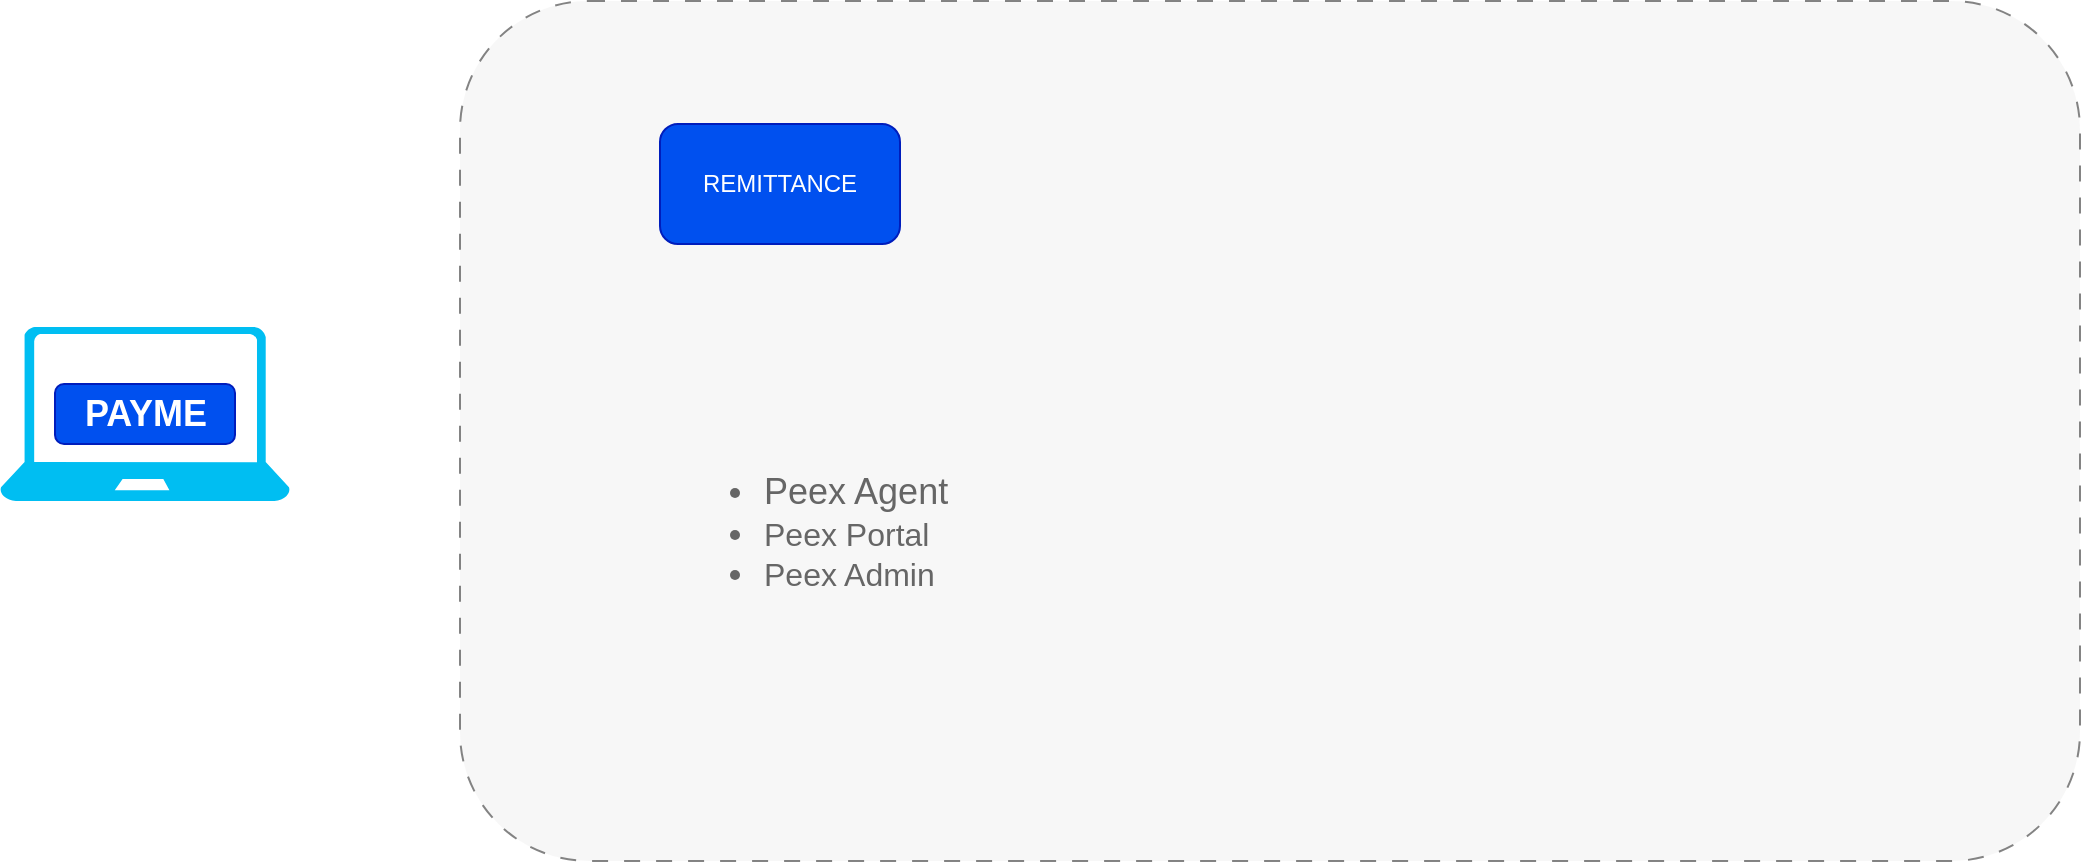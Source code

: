 <mxfile version="24.7.17">
  <diagram name="Page-1" id="SfVXjJMxJvIR2DUhF9N2">
    <mxGraphModel dx="1235" dy="726" grid="1" gridSize="10" guides="1" tooltips="1" connect="1" arrows="1" fold="1" page="1" pageScale="1" pageWidth="1100" pageHeight="850" math="0" shadow="0">
      <root>
        <mxCell id="0" />
        <mxCell id="1" parent="0" />
        <mxCell id="MirSpIWI6XTZy0-F90U4-5" value="" style="group" vertex="1" connectable="0" parent="1">
          <mxGeometry x="30" y="350" width="145" height="87" as="geometry" />
        </mxCell>
        <mxCell id="MirSpIWI6XTZy0-F90U4-4" value="&lt;h2&gt;&lt;font style=&quot;font-size: 18px;&quot;&gt;PAYME&lt;/font&gt;&lt;/h2&gt;" style="rounded=1;whiteSpace=wrap;html=1;fillColor=#0050ef;fontColor=#ffffff;strokeColor=#001DBC;" vertex="1" parent="MirSpIWI6XTZy0-F90U4-5">
          <mxGeometry x="27.5" y="20" width="90" height="30" as="geometry" />
        </mxCell>
        <mxCell id="MirSpIWI6XTZy0-F90U4-3" value="" style="verticalLabelPosition=bottom;html=1;verticalAlign=top;align=center;strokeColor=none;fillColor=#00BEF2;shape=mxgraph.azure.laptop;pointerEvents=1;" vertex="1" parent="MirSpIWI6XTZy0-F90U4-5">
          <mxGeometry y="-8.5" width="145" height="87" as="geometry" />
        </mxCell>
        <mxCell id="MirSpIWI6XTZy0-F90U4-6" value="" style="rounded=1;whiteSpace=wrap;html=1;fillColor=#f5f5f5;strokeColor=#666666;dashed=1;dashPattern=8 8;fillStyle=solid;opacity=80;fontColor=#333333;" vertex="1" parent="1">
          <mxGeometry x="260" y="178.5" width="810" height="430" as="geometry" />
        </mxCell>
        <mxCell id="MirSpIWI6XTZy0-F90U4-7" value="REMITTANCE" style="rounded=1;whiteSpace=wrap;html=1;fillColor=#0050ef;fontColor=#ffffff;strokeColor=#001DBC;" vertex="1" parent="1">
          <mxGeometry x="360" y="240" width="120" height="60" as="geometry" />
        </mxCell>
        <mxCell id="MirSpIWI6XTZy0-F90U4-8" value="&lt;ul&gt;&lt;li&gt;&lt;font style=&quot;font-size: 18px;&quot;&gt;Peex Agent&amp;nbsp;&lt;/font&gt;&lt;/li&gt;&lt;li&gt;&lt;font size=&quot;3&quot;&gt;Peex Portal&lt;/font&gt;&lt;/li&gt;&lt;li&gt;&lt;font size=&quot;3&quot;&gt;Peex Admin&lt;/font&gt;&lt;/li&gt;&lt;/ul&gt;" style="strokeWidth=1;shadow=0;dashed=0;align=center;html=1;shape=mxgraph.mockup.text.bulletedList;textColor=#666666;mainText=,,,,;textSize=17;bulletStyle=none;strokeColor=none;fillColor=none;align=left;verticalAlign=top;fontSize=17;fontColor=#666666;" vertex="1" parent="1">
          <mxGeometry x="370" y="390" width="170" height="100" as="geometry" />
        </mxCell>
      </root>
    </mxGraphModel>
  </diagram>
</mxfile>
